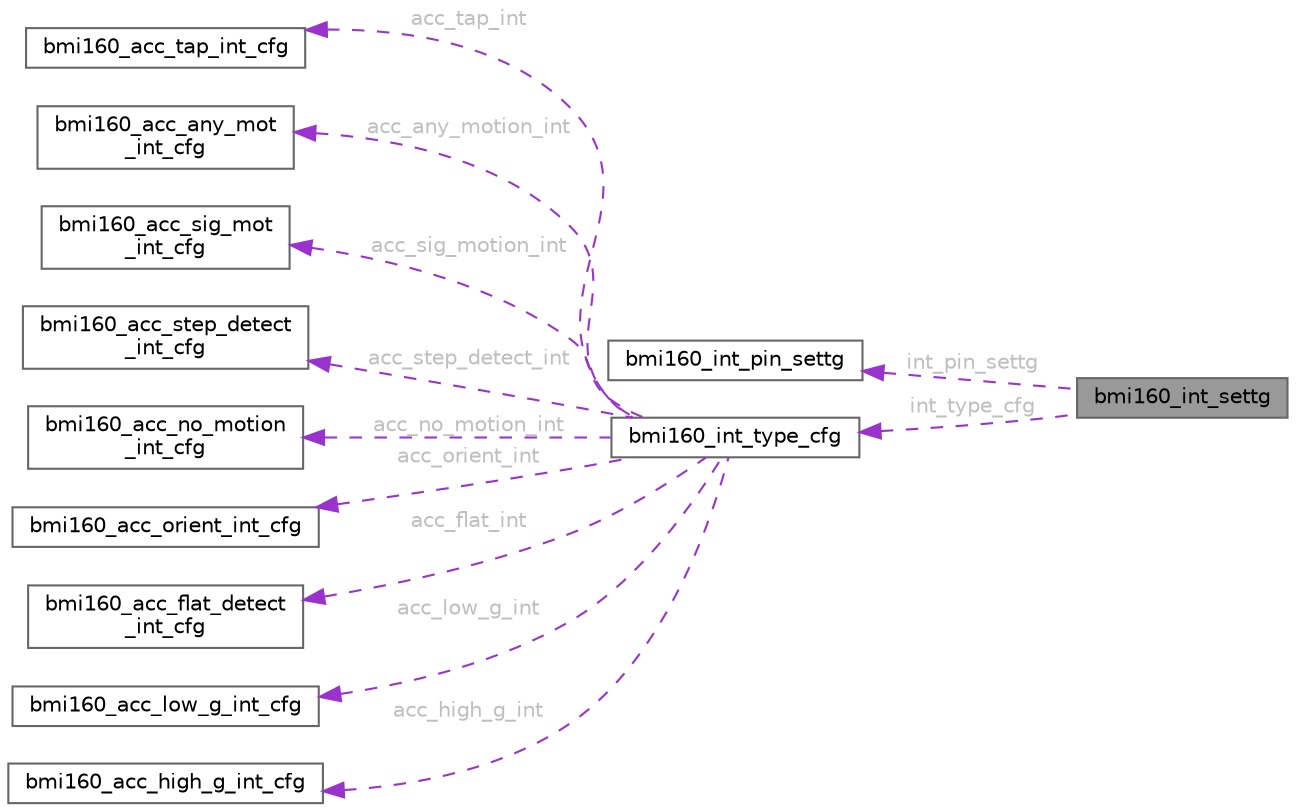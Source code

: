 digraph "bmi160_int_settg"
{
 // LATEX_PDF_SIZE
  bgcolor="transparent";
  edge [fontname=Helvetica,fontsize=10,labelfontname=Helvetica,labelfontsize=10];
  node [fontname=Helvetica,fontsize=10,shape=box,height=0.2,width=0.4];
  rankdir="LR";
  Node1 [id="Node000001",label="bmi160_int_settg",height=0.2,width=0.4,color="gray40", fillcolor="grey60", style="filled", fontcolor="black",tooltip=" "];
  Node2 -> Node1 [id="edge1_Node000001_Node000002",dir="back",color="darkorchid3",style="dashed",tooltip=" ",label=" int_pin_settg",fontcolor="grey" ];
  Node2 [id="Node000002",label="bmi160_int_pin_settg",height=0.2,width=0.4,color="gray40", fillcolor="white", style="filled",URL="$structbmi160__int__pin__settg.html",tooltip=" "];
  Node3 -> Node1 [id="edge2_Node000001_Node000003",dir="back",color="darkorchid3",style="dashed",tooltip=" ",label=" int_type_cfg",fontcolor="grey" ];
  Node3 [id="Node000003",label="bmi160_int_type_cfg",height=0.2,width=0.4,color="gray40", fillcolor="white", style="filled",URL="$unionbmi160__int__type__cfg.html",tooltip=" "];
  Node4 -> Node3 [id="edge3_Node000003_Node000004",dir="back",color="darkorchid3",style="dashed",tooltip=" ",label=" acc_tap_int",fontcolor="grey" ];
  Node4 [id="Node000004",label="bmi160_acc_tap_int_cfg",height=0.2,width=0.4,color="gray40", fillcolor="white", style="filled",URL="$structbmi160__acc__tap__int__cfg.html",tooltip=" "];
  Node5 -> Node3 [id="edge4_Node000003_Node000005",dir="back",color="darkorchid3",style="dashed",tooltip=" ",label=" acc_any_motion_int",fontcolor="grey" ];
  Node5 [id="Node000005",label="bmi160_acc_any_mot\l_int_cfg",height=0.2,width=0.4,color="gray40", fillcolor="white", style="filled",URL="$structbmi160__acc__any__mot__int__cfg.html",tooltip=" "];
  Node6 -> Node3 [id="edge5_Node000003_Node000006",dir="back",color="darkorchid3",style="dashed",tooltip=" ",label=" acc_sig_motion_int",fontcolor="grey" ];
  Node6 [id="Node000006",label="bmi160_acc_sig_mot\l_int_cfg",height=0.2,width=0.4,color="gray40", fillcolor="white", style="filled",URL="$structbmi160__acc__sig__mot__int__cfg.html",tooltip=" "];
  Node7 -> Node3 [id="edge6_Node000003_Node000007",dir="back",color="darkorchid3",style="dashed",tooltip=" ",label=" acc_step_detect_int",fontcolor="grey" ];
  Node7 [id="Node000007",label="bmi160_acc_step_detect\l_int_cfg",height=0.2,width=0.4,color="gray40", fillcolor="white", style="filled",URL="$structbmi160__acc__step__detect__int__cfg.html",tooltip=" "];
  Node8 -> Node3 [id="edge7_Node000003_Node000008",dir="back",color="darkorchid3",style="dashed",tooltip=" ",label=" acc_no_motion_int",fontcolor="grey" ];
  Node8 [id="Node000008",label="bmi160_acc_no_motion\l_int_cfg",height=0.2,width=0.4,color="gray40", fillcolor="white", style="filled",URL="$structbmi160__acc__no__motion__int__cfg.html",tooltip=" "];
  Node9 -> Node3 [id="edge8_Node000003_Node000009",dir="back",color="darkorchid3",style="dashed",tooltip=" ",label=" acc_orient_int",fontcolor="grey" ];
  Node9 [id="Node000009",label="bmi160_acc_orient_int_cfg",height=0.2,width=0.4,color="gray40", fillcolor="white", style="filled",URL="$structbmi160__acc__orient__int__cfg.html",tooltip=" "];
  Node10 -> Node3 [id="edge9_Node000003_Node000010",dir="back",color="darkorchid3",style="dashed",tooltip=" ",label=" acc_flat_int",fontcolor="grey" ];
  Node10 [id="Node000010",label="bmi160_acc_flat_detect\l_int_cfg",height=0.2,width=0.4,color="gray40", fillcolor="white", style="filled",URL="$structbmi160__acc__flat__detect__int__cfg.html",tooltip=" "];
  Node11 -> Node3 [id="edge10_Node000003_Node000011",dir="back",color="darkorchid3",style="dashed",tooltip=" ",label=" acc_low_g_int",fontcolor="grey" ];
  Node11 [id="Node000011",label="bmi160_acc_low_g_int_cfg",height=0.2,width=0.4,color="gray40", fillcolor="white", style="filled",URL="$structbmi160__acc__low__g__int__cfg.html",tooltip=" "];
  Node12 -> Node3 [id="edge11_Node000003_Node000012",dir="back",color="darkorchid3",style="dashed",tooltip=" ",label=" acc_high_g_int",fontcolor="grey" ];
  Node12 [id="Node000012",label="bmi160_acc_high_g_int_cfg",height=0.2,width=0.4,color="gray40", fillcolor="white", style="filled",URL="$structbmi160__acc__high__g__int__cfg.html",tooltip=" "];
}
